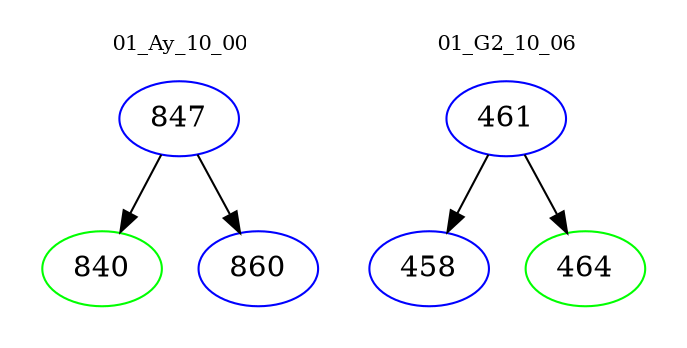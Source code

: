 digraph{
subgraph cluster_0 {
color = white
label = "01_Ay_10_00";
fontsize=10;
T0_847 [label="847", color="blue"]
T0_847 -> T0_840 [color="black"]
T0_840 [label="840", color="green"]
T0_847 -> T0_860 [color="black"]
T0_860 [label="860", color="blue"]
}
subgraph cluster_1 {
color = white
label = "01_G2_10_06";
fontsize=10;
T1_461 [label="461", color="blue"]
T1_461 -> T1_458 [color="black"]
T1_458 [label="458", color="blue"]
T1_461 -> T1_464 [color="black"]
T1_464 [label="464", color="green"]
}
}
